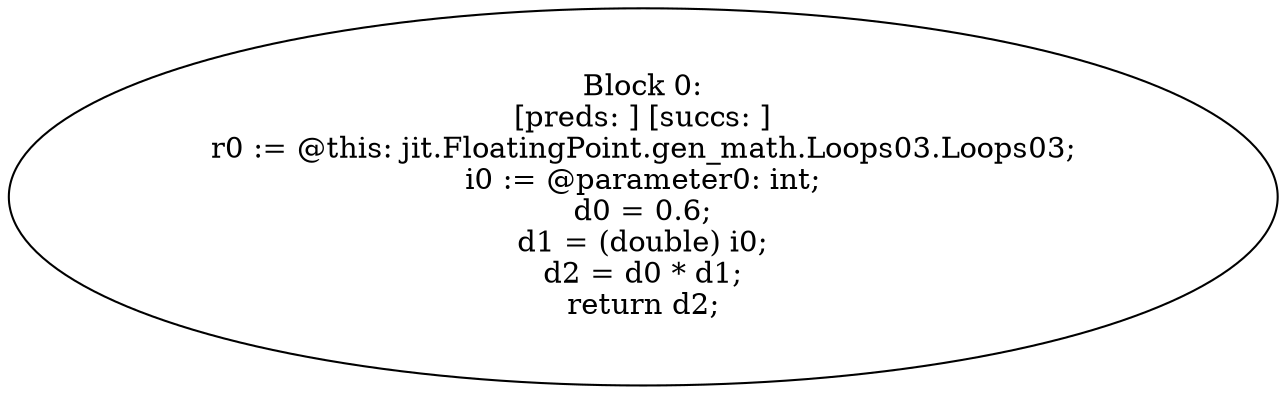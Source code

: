digraph "unitGraph" {
    "Block 0:
[preds: ] [succs: ]
r0 := @this: jit.FloatingPoint.gen_math.Loops03.Loops03;
i0 := @parameter0: int;
d0 = 0.6;
d1 = (double) i0;
d2 = d0 * d1;
return d2;
"
}
